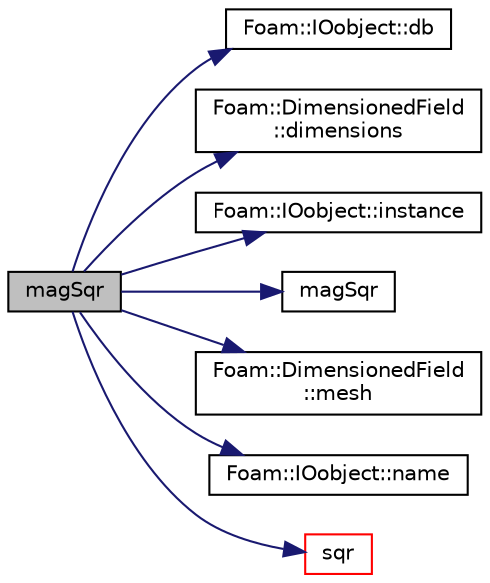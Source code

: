 digraph "magSqr"
{
  bgcolor="transparent";
  edge [fontname="Helvetica",fontsize="10",labelfontname="Helvetica",labelfontsize="10"];
  node [fontname="Helvetica",fontsize="10",shape=record];
  rankdir="LR";
  Node1 [label="magSqr",height=0.2,width=0.4,color="black", fillcolor="grey75", style="filled", fontcolor="black"];
  Node1 -> Node2 [color="midnightblue",fontsize="10",style="solid",fontname="Helvetica"];
  Node2 [label="Foam::IOobject::db",height=0.2,width=0.4,color="black",URL="$a01197.html#adf469b34fcd0250cef43ac4ce3f153ab",tooltip="Return the local objectRegistry. "];
  Node1 -> Node3 [color="midnightblue",fontsize="10",style="solid",fontname="Helvetica"];
  Node3 [label="Foam::DimensionedField\l::dimensions",height=0.2,width=0.4,color="black",URL="$a00539.html#a6098093e7de06370342a85cfae8b31f5",tooltip="Return dimensions. "];
  Node1 -> Node4 [color="midnightblue",fontsize="10",style="solid",fontname="Helvetica"];
  Node4 [label="Foam::IOobject::instance",height=0.2,width=0.4,color="black",URL="$a01197.html#a927868ca22fb186135659bc0acadd47b"];
  Node1 -> Node5 [color="midnightblue",fontsize="10",style="solid",fontname="Helvetica"];
  Node5 [label="magSqr",height=0.2,width=0.4,color="black",URL="$a10974.html#ae6fff2c6981e6d9618aa5038e69def6e"];
  Node1 -> Node6 [color="midnightblue",fontsize="10",style="solid",fontname="Helvetica"];
  Node6 [label="Foam::DimensionedField\l::mesh",height=0.2,width=0.4,color="black",URL="$a00539.html#abdefa6904b53f35c49185ee1cb3d1800",tooltip="Return mesh. "];
  Node1 -> Node7 [color="midnightblue",fontsize="10",style="solid",fontname="Helvetica"];
  Node7 [label="Foam::IOobject::name",height=0.2,width=0.4,color="black",URL="$a01197.html#a75b72488d2e82151b025744974919d5d",tooltip="Return name. "];
  Node1 -> Node8 [color="midnightblue",fontsize="10",style="solid",fontname="Helvetica"];
  Node8 [label="sqr",height=0.2,width=0.4,color="red",URL="$a10974.html#a277dc11c581d53826ab5090b08f3b17b"];
}
